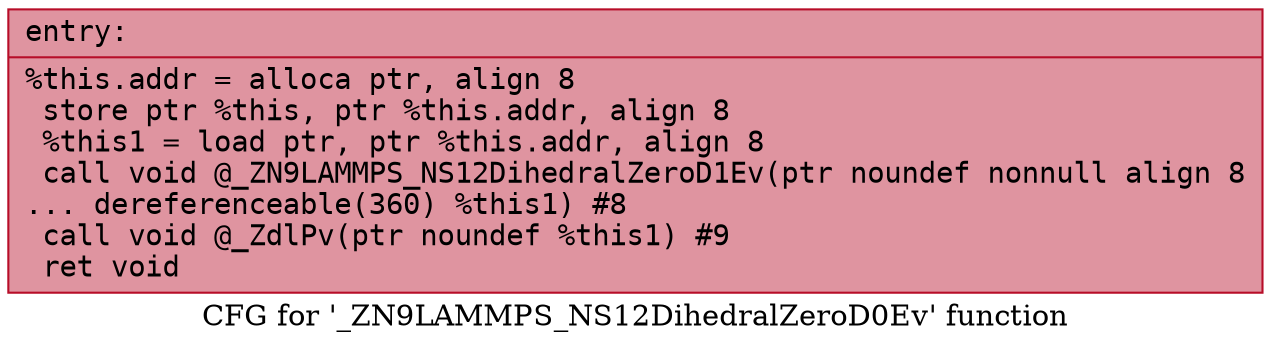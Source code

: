 digraph "CFG for '_ZN9LAMMPS_NS12DihedralZeroD0Ev' function" {
	label="CFG for '_ZN9LAMMPS_NS12DihedralZeroD0Ev' function";

	Node0x5577496adf20 [shape=record,color="#b70d28ff", style=filled, fillcolor="#b70d2870" fontname="Courier",label="{entry:\l|  %this.addr = alloca ptr, align 8\l  store ptr %this, ptr %this.addr, align 8\l  %this1 = load ptr, ptr %this.addr, align 8\l  call void @_ZN9LAMMPS_NS12DihedralZeroD1Ev(ptr noundef nonnull align 8\l... dereferenceable(360) %this1) #8\l  call void @_ZdlPv(ptr noundef %this1) #9\l  ret void\l}"];
}
